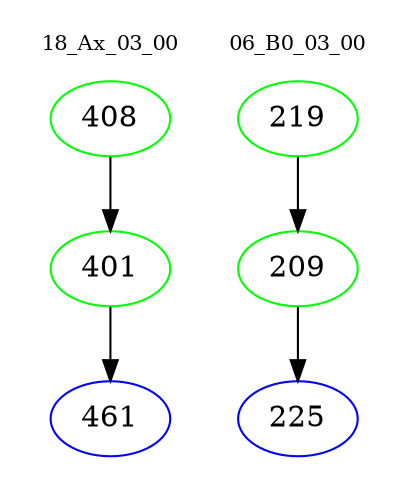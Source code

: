 digraph{
subgraph cluster_0 {
color = white
label = "18_Ax_03_00";
fontsize=10;
T0_408 [label="408", color="green"]
T0_408 -> T0_401 [color="black"]
T0_401 [label="401", color="green"]
T0_401 -> T0_461 [color="black"]
T0_461 [label="461", color="blue"]
}
subgraph cluster_1 {
color = white
label = "06_B0_03_00";
fontsize=10;
T1_219 [label="219", color="green"]
T1_219 -> T1_209 [color="black"]
T1_209 [label="209", color="green"]
T1_209 -> T1_225 [color="black"]
T1_225 [label="225", color="blue"]
}
}
